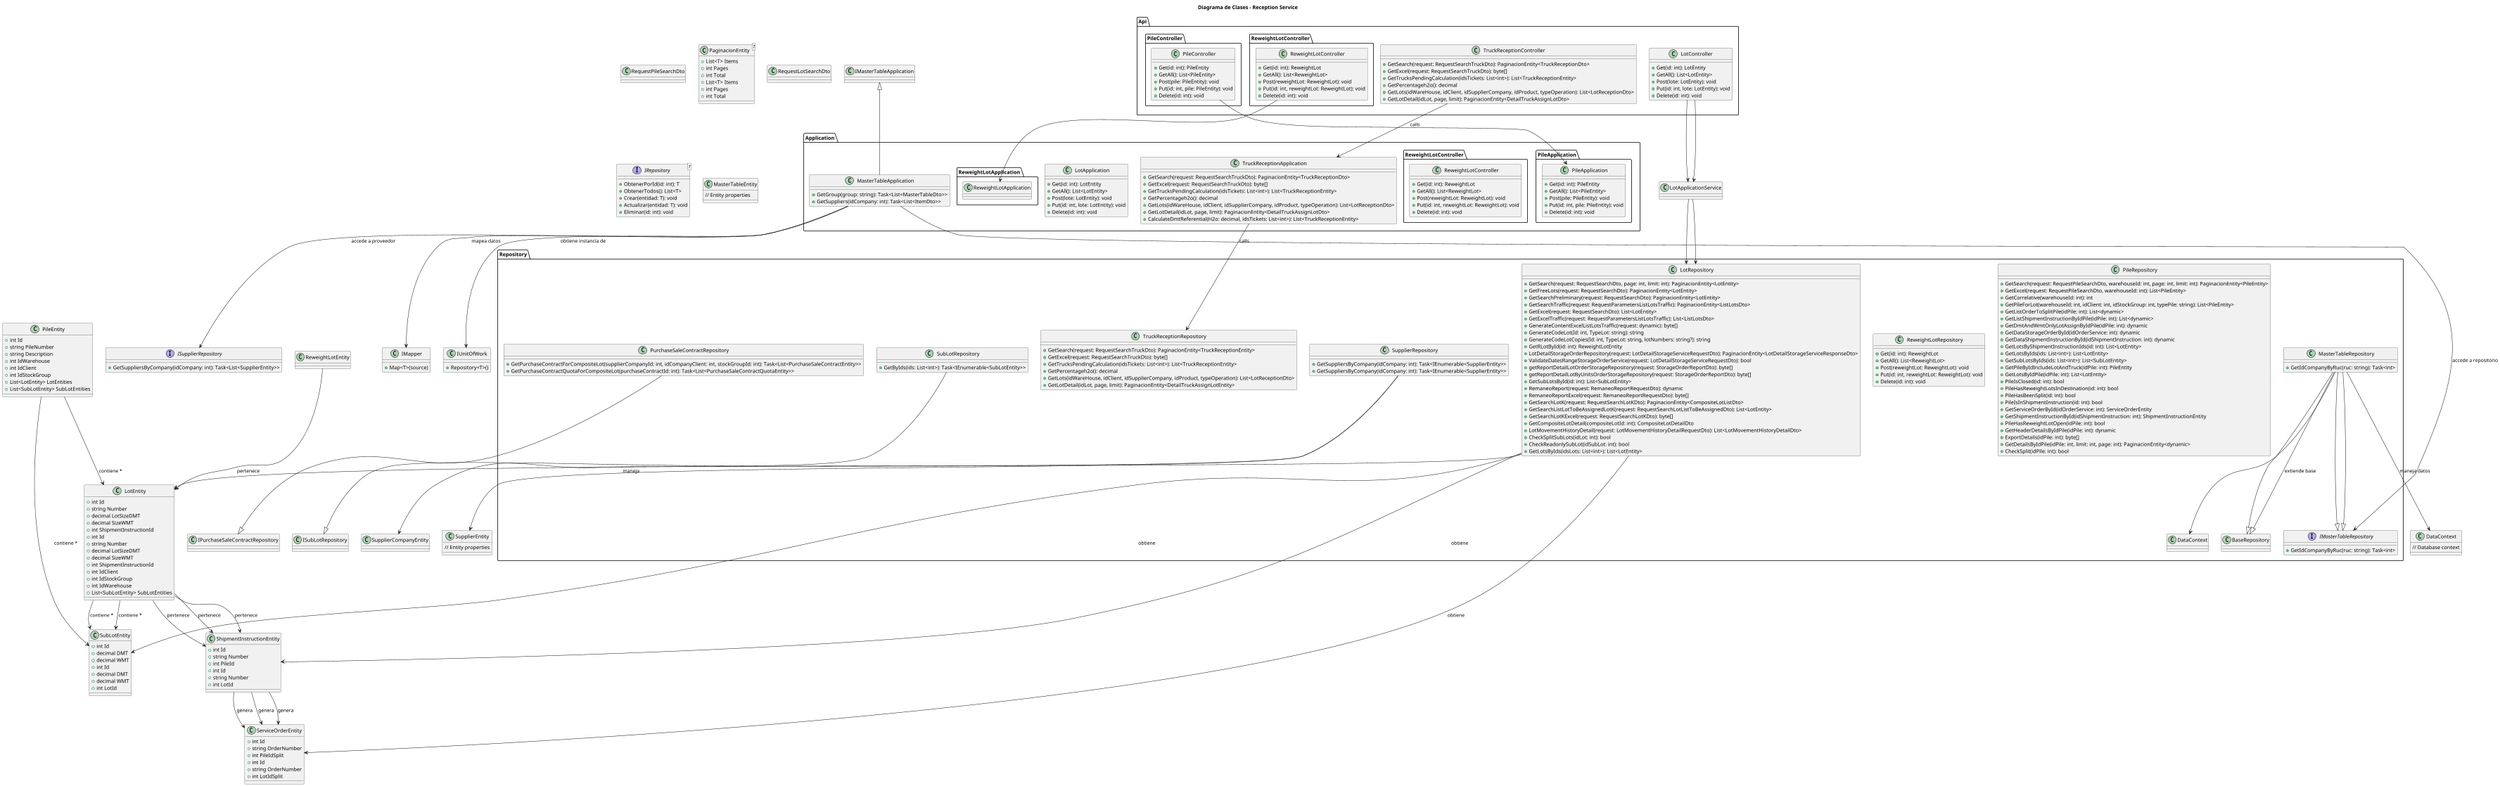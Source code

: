 @startuml "Diagrama de Clases - Arquitectura .NET Core con AD Auth"
title "Diagrama de Clases - Reception Service"
skinparam dpi 50
skinparam pageSize A3
 
package Api {
    ' Inicio de controlleres
       class LotController {
            + Get(id: int): LotEntity
            + GetAll(): List<LotEntity>
            + Post(lote: LotEntity): void
            + Put(id: int, lote: LotEntity): void
            + Delete(id: int): void
        }

     package PileController {
        class PileController {
            + Get(id: int): PileEntity
            + GetAll(): List<PileEntity>
            + Post(pile: PileEntity): void
            + Put(id: int, pile: PileEntity): void
            + Delete(id: int): void
        }
    }

    package ReweightLotController {
        class ReweightLotController {
            + Get(id: int): ReweightLot
            + GetAll(): List<ReweightLot>
            + Post(reweightLot: ReweightLot): void
            + Put(id: int, reweightLot: ReweightLot): void
            + Delete(id: int): void
        }
}
    class TruckReceptionController {
    + GetSearch(request: RequestSearchTruckDto): PaginacionEntity<TruckReceptionDto>
    + GetExcel(request: RequestSearchTruckDto): byte[]
    + GetTrucksPendingCalculation(idsTickets: List<int>): List<TruckReceptionEntity>
    + GetPercentageh2o(): decimal
    + GetLots(idWareHouse, idClient, idSupplierCompany, idProduct, typeOperation): List<LotReceptionDto>
    + GetLotDetail(idLot, page, limit): PaginacionEntity<DetailTruckAssignLotDto>
}

}
 
package Application {

    ' Inicio de aplicaciones   
          class LotApplication {
            + Get(id: int): LotEntity
            + GetAll(): List<LotEntity>
            + Post(lote: LotEntity): void
            + Put(id: int, lote: LotEntity): void
            + Delete(id: int): void
        }

     package PileApplication {
        class PileApplication {
            + Get(id: int): PileEntity
            + GetAll(): List<PileEntity>
            + Post(pile: PileEntity): void
            + Put(id: int, pile: PileEntity): void
            + Delete(id: int): void
        }
    }

     package ReweightLotController {
        class ReweightLotController {
            + Get(id: int): ReweightLot
            + GetAll(): List<ReweightLot>
            + Post(reweightLot: ReweightLot): void
            + Put(id: int, reweightLot: ReweightLot): void
            + Delete(id: int): void
        }
}

class TruckReceptionApplication {
    + GetSearch(request: RequestSearchTruckDto): PaginacionEntity<TruckReceptionDto>
    + GetExcel(request: RequestSearchTruckDto): byte[]
    + GetTrucksPendingCalculation(idsTickets: List<int>): List<TruckReceptionEntity>
    + GetPercentageh2o(): decimal
    + GetLots(idWareHouse, idClient, idSupplierCompany, idProduct, typeOperation): List<LotReceptionDto>
    + GetLotDetail(idLot, page, limit): PaginacionEntity<DetailTruckAssignLotDto>
    + CalculateDmtReferential(H2o: decimal, idsTickets: List<int>): List<TruckReceptionEntity>
}

class MasterTableApplication {
        + GetGroup(group: string): Task<List<MasterTableDto>>
        + GetSuppliers(idCompany: int): Task<List<ItemDto>>
    }
}
package Repository {
   
    ' Inicio de repositorios
   class LotRepository {
    + GetSearch(request: RequestSearchDto, page: int, limit: int): PaginacionEntity<LotEntity>
    + GetFreeLots(request: RequestSearchDto): PaginacionEntity<LotEntity>
    + GetSearchPreliminary(request: RequestSearchDto): PaginacionEntity<LotEntity>
    + GetSearchTraffic(request: RequestParametersListLotsTraffic): PaginacionEntity<ListLotsDto>
    + GetExcel(request: RequestSearchDto): List<LotEntity>
    + GetExcelTraffic(request: RequestParametersListLotsTraffic): List<ListLotsDto>
    + GenerateContentExcelListLotsTraffic(request: dynamic): byte[]
    + GenerateCodeLot(Id: int, TypeLot: string): string
    + GenerateCodeLotCopies(Id: int, TypeLot: string, lotNumbers: string?): string
    + GetRLotById(id: int): ReweightLotEntity
    + LotDetailStorageOrderRepository(request: LotDetailStorageServiceRequestDto): PaginacionEntity<LotDetailStorageServiceResponseDto>
    + ValidateDatesRangeStorageOrderService(request: LotDetailStorageServiceRequestDto): bool
    + getReportDetailLotOrderStorageRepository(request: StorageOrderReportDto): byte[]
    + getReportDetailLotByUnitsOrderStorageRepository(request: StorageOrderReportDto): byte[]
    + GetSubLotsById(id: int): List<SubLotEntity>
    + RemaneoReport(request: RemaneoReportRequestDto): dynamic
    + RemaneoReportExcel(request: RemaneoReportRequestDto): byte[]
    + GetSearchLotK(request: RequestSearchLotKDto): PaginacionEntity<CompositeLotListDto>
    + GetSearchListLotToBeAssignedLotK(request: RequestSearchLotListToBeAssignedDto): List<LotEntity>
    + GetSearchLotKExcel(request: RequestSearchLotKDto): byte[]
    + GetCompositeLotDetail(compositeLotId: int): CompositeLotDetailDto
    + LotMovementHistoryDetail(request: LotMovementHistoryDetailRequestDto): List<LotMovementHistoryDetailDto>
    + CheckSplitSubLots(idLot: int): bool
    + CheckReadonlySubLot(idSubLot: int): bool
    + GetLotsByIds(idsLots: List<int>): List<LotEntity>
}

    class PileRepository {
            + GetSearch(request: RequestPileSearchDto, warehouseId: int, page: int, limit: int): PaginacionEntity<PileEntity>
            + GetExcel(request: RequestPileSearchDto, warehouseId: int): List<PileEntity>
            + GetCorrelative(warehouseId: int): int
            + GetPileForLot(warehouseId: int, idClient: int, idStockGroup: int, typePile: string): List<PileEntity>
            + GetListOrderToSplitPile(idPile: int): List<dynamic>
            + GetListShipmentInstructionByIdPile(idPile: int): List<dynamic>
            + GetDmtAndWmtOnlyLotAssignByIdPile(idPile: int): dynamic
            + GetDataStorageOrderById(idOrderService: int): dynamic
            + GetDataShipmentInstructionById(idShipmentInstruction: int): dynamic
            + GetLotsByShipmentInstructionIds(id: int): List<LotEntity>
            + GetLotsByIds(ids: List<int>): List<LotEntity>
            + GetSubLotsByIds(ids: List<int>): List<SubLotEntity>
            + GetPileByIdIncludeLotAndTruck(idPile: int): PileEntity
            + GetLotsByIdPile(idPile: int): List<LotEntity>
            + PileIsClosed(id: int): bool
            + PileHasReweightLotsInDestination(id: int): bool
            + PileHasBeenSplit(id: int): bool
            + PileIsInShipmentInstruction(id: int): bool
            + GetServiceOrderById(idOrderService: int): ServiceOrderEntity
            + GetShipmentInstructionById(idShipmentInstruction: int): ShipmentInstructionEntity
            + PileHasReweightLotOpen(idPile: int): bool
            + GetHeaderDetailsByIdPile(idPile: int): dynamic
            + ExportDetails(idPile: int): byte[]
            + GetDetailsByIdPile(idPile: int, limit: int, page: int): PaginacionEntity<dynamic>
            + CheckSplit(idPile: int): bool
        }

         class ReweightLotRepository {
            + Get(id: int): ReweightLot
            + GetAll(): List<ReweightLot>
            + Post(reweightLot: ReweightLot): void
            + Put(id: int, reweightLot: ReweightLot): void
            + Delete(id: int): void
        }
        class TruckReceptionRepository {
    + GetSearch(request: RequestSearchTruckDto): PaginacionEntity<TruckReceptionEntity>
    + GetExcel(request: RequestSearchTruckDto): byte[]
    + GetTrucksPendingCalculation(idsTickets: List<int>): List<TruckReceptionEntity>
    + GetPercentageh2o(): decimal
    + GetLots(idWareHouse, idClient, idSupplierCompany, idProduct, typeOperation): List<LotReceptionDto>
    + GetLotDetail(idLot, page, limit): PaginacionEntity<DetailTruckAssignLotEntity>
}

 class MasterTableRepository {
        + GetIdCompanyByRuc(ruc: string): Task<int>
    }

 interface IMasterTableRepository {
        + GetIdCompanyByRuc(ruc: string): Task<int>
    }

    MasterTableRepository --|> IMasterTableRepository
    MasterTableRepository --|> BaseRepository
    MasterTableRepository --> DataContext

  class PurchaseSaleContractRepository {
        + GetPurchaseContractForCompositeLot(supplierCompanyId: int, idCompanyClient: int, stockGroupId: int): Task<List<PurchaseSaleContractEntity>>
        + GetPurchaseContractQuotaForCompositeLot(purchaseContractId: int): Task<List<PurchaseSaleContractQuotaEntity>>
    }

      class SubLotRepository {
        + GetByIds(ids: List<int>): Task<IEnumerable<SubLotEntity>>
    }

     class SupplierRepository {
        + GetSuppliersByCompany(idCompany: int): Task<IEnumerable<SupplierEntity>>
    }

      class SupplierRepository {
        + GetSuppliersByCompany(idCompany: int): Task<IEnumerable<SupplierEntity>>
    }
}

 
' Interfaces de Repository
class PileEntity {
    + int Id
    + string PileNumber
    + string Description
    + int IdWarehouse
    + int IdClient
    + int IdStockGroup
    + List<LotEntity> LotEntities
    + List<SubLotEntity> SubLotEntities
}
class RequestPileSearchDto
class PaginacionEntity<T> {
    + List<T> Items
    + int Pages
    + int Total
}
class LotEntity {
    + int Id
    + string Number
    + decimal LotSizeDMT
    + decimal SizeWMT
    + int ShipmentInstructionId
}
class SubLotEntity {
    + int Id
    + decimal DMT
    + decimal WMT
}
class ServiceOrderEntity {
    + int Id
    + string OrderNumber
    + int PileIdSplit
}
class ShipmentInstructionEntity {
    + int Id
    + string Number
    + int PileId
}
class LotEntity {
    + int Id
    + string Number
    + decimal LotSizeDMT
    + decimal SizeWMT
    + int ShipmentInstructionId
    + int IdClient
    + int IdStockGroup
    + int IdWarehouse
    + List<SubLotEntity> SubLotEntities
}

class RequestLotSearchDto
class PaginacionEntity<T> {
    + List<T> Items
    + int Pages
    + int Total
}

class SubLotEntity {
    + int Id
    + decimal DMT
    + decimal WMT
    + int LotId
}

class ServiceOrderEntity {
    + int Id
    + string OrderNumber
    + int LotIdSplit
}

class ShipmentInstructionEntity {
    + int Id
    + string Number
    + int LotId
}

' Interfaces de Repository
interface IRepository<T> {
    + ObtenerPorId(id: int): T
    + ObtenerTodos(): List<T>
    + Crear(entidad: T): void
    + Actualizar(entidad: T): void
    + Eliminar(id: int): void
}
  class IUnitOfWork {
        + Repository<T>()
    }

    class DataContext {
        // Database context
    }

    class MasterTableEntity {
        // Entity properties
    }

    class SupplierEntity {
        // Entity properties
    }

    interface ISupplierRepository {
        + GetSuppliersByCompany(idCompany: int): Task<List<SupplierEntity>>
    }

    class IMapper {
        + Map<T>(source)
    }
 

 
 ' Inicio de relaciones
LotController --> LotApplicationService
LotApplicationService --> LotRepository

Api.PileController.PileController --> Application.PileApplication.PileApplication
Application.PileApplication.PileApplication --> Repository.PileRepository.PileRepository
Repository.PileRepository.PileRepository --> PileEntity : maneja
Repository.PileRepository.PileRepository --> LotEntity : obtiene
Repository.PileRepository.PileRepository --> SubLotEntity : obtiene
Repository.PileRepository.PileRepository --> ServiceOrderEntity : obtiene
Repository.PileRepository.PileRepository --> ShipmentInstructionEntity : obtiene

PileEntity --> LotEntity : contiene *
PileEntity --> SubLotEntity : contiene *
LotEntity --> ShipmentInstructionEntity : pertenece
ShipmentInstructionEntity --> ServiceOrderEntity : genera

LotController --> LotApplicationService
LotApplicationService --> LotRepository
Repository.LotRepository --> LotEntity : maneja
Repository.LotRepository --> SubLotEntity : obtiene
Repository.LotRepository --> ServiceOrderEntity : obtiene
Repository.LotRepository --> ShipmentInstructionEntity : obtiene

LotEntity --> SubLotEntity : contiene *
LotEntity --> ShipmentInstructionEntity : pertenece
ShipmentInstructionEntity --> ServiceOrderEntity : genera

Api.ReweightLotController.ReweightLotController --> Application.ReweightLotApplication.ReweightLotApplication
Application.ReweightLotApplication.ReweightLotApplication --> Repository.ReweightLotRepository.ReweightLotRepository
Repository.ReweightLotRepository.ReweightLotRepository --> ReweightLotEntity : maneja
Repository.ReweightLotRepository.ReweightLotRepository --> LotEntity : obtiene
Repository.ReweightLotRepository.ReweightLotRepository --> SubLotEntity : obtiene
Repository.ReweightLotRepository.ReweightLotRepository --> ServiceOrderEntity : obtiene
Repository.ReweightLotRepository.ReweightLotRepository --> ShipmentInstructionEntity : obtiene

ReweightLotEntity --> LotEntity : pertenece
LotEntity --> SubLotEntity : contiene *
LotEntity --> ShipmentInstructionEntity : pertenece
ShipmentInstructionEntity --> ServiceOrderEntity : genera

TruckReceptionController --> TruckReceptionApplication : calls
TruckReceptionApplication --> TruckReceptionRepository : calls

MasterTableApplication --> IUnitOfWork : obtiene instancia de
MasterTableApplication --> IMasterTableRepository : accede a repositorio
MasterTableApplication --> ISupplierRepository : accede a proveedor
MasterTableApplication --> IMapper : mapea datos
MasterTableRepository --> DataContext : maneja datos
MasterTableRepository --|> BaseRepository : extiende base
IMasterTableRepository <|-- MasterTableRepository
IMasterTableApplication <|-- MasterTableApplication

PurchaseSaleContractRepository --|> IPurchaseSaleContractRepository

SubLotRepository --|> ISubLotRepository

SupplierRepository --> SupplierEntity
SupplierRepository --> SupplierCompanyEntity
@enduml